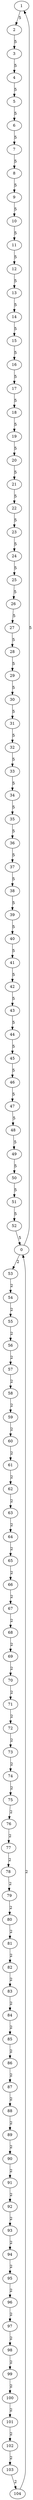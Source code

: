 digraph  {
1;
2;
3;
4;
5;
6;
7;
8;
9;
10;
11;
12;
13;
14;
15;
16;
17;
18;
19;
20;
21;
22;
23;
24;
25;
26;
27;
28;
29;
30;
31;
32;
33;
34;
35;
36;
37;
38;
39;
40;
41;
42;
43;
44;
45;
46;
47;
48;
49;
50;
51;
52;
0;
53;
54;
55;
56;
57;
58;
59;
60;
61;
62;
63;
64;
65;
66;
67;
68;
69;
70;
71;
72;
73;
74;
75;
76;
77;
78;
79;
80;
81;
82;
83;
84;
85;
86;
87;
88;
89;
90;
91;
92;
93;
94;
95;
96;
97;
98;
99;
100;
101;
102;
103;
104;
1 -> 2 [key=0, label=5];
2 -> 3 [key=0, label=5];
3 -> 4 [key=0, label=5];
4 -> 5 [key=0, label=5];
5 -> 6 [key=0, label=5];
6 -> 7 [key=0, label=5];
7 -> 8 [key=0, label=5];
8 -> 9 [key=0, label=5];
9 -> 10 [key=0, label=5];
10 -> 11 [key=0, label=5];
11 -> 12 [key=0, label=5];
12 -> 13 [key=0, label=5];
13 -> 14 [key=0, label=5];
14 -> 15 [key=0, label=5];
15 -> 16 [key=0, label=5];
16 -> 17 [key=0, label=5];
17 -> 18 [key=0, label=5];
18 -> 19 [key=0, label=5];
19 -> 20 [key=0, label=5];
20 -> 21 [key=0, label=5];
21 -> 22 [key=0, label=5];
22 -> 23 [key=0, label=5];
23 -> 24 [key=0, label=5];
24 -> 25 [key=0, label=5];
25 -> 26 [key=0, label=5];
26 -> 27 [key=0, label=5];
27 -> 28 [key=0, label=5];
28 -> 29 [key=0, label=5];
29 -> 30 [key=0, label=5];
30 -> 31 [key=0, label=5];
31 -> 32 [key=0, label=5];
32 -> 33 [key=0, label=5];
33 -> 34 [key=0, label=5];
34 -> 35 [key=0, label=5];
35 -> 36 [key=0, label=5];
36 -> 37 [key=0, label=5];
37 -> 38 [key=0, label=5];
38 -> 39 [key=0, label=5];
39 -> 40 [key=0, label=5];
40 -> 41 [key=0, label=5];
41 -> 42 [key=0, label=5];
42 -> 43 [key=0, label=5];
43 -> 44 [key=0, label=5];
44 -> 45 [key=0, label=5];
45 -> 46 [key=0, label=5];
46 -> 47 [key=0, label=5];
47 -> 48 [key=0, label=5];
48 -> 49 [key=0, label=5];
49 -> 50 [key=0, label=5];
50 -> 51 [key=0, label=5];
51 -> 52 [key=0, label=5];
52 -> 0 [key=0, label=5];
0 -> 1 [key=0, label=5];
0 -> 53 [key=0, label=2];
53 -> 54 [key=0, label=2];
54 -> 55 [key=0, label=2];
55 -> 56 [key=0, label=2];
56 -> 57 [key=0, label=2];
57 -> 58 [key=0, label=2];
58 -> 59 [key=0, label=2];
59 -> 60 [key=0, label=2];
60 -> 61 [key=0, label=2];
61 -> 62 [key=0, label=2];
62 -> 63 [key=0, label=2];
63 -> 64 [key=0, label=2];
64 -> 65 [key=0, label=2];
65 -> 66 [key=0, label=2];
66 -> 67 [key=0, label=2];
67 -> 68 [key=0, label=2];
68 -> 69 [key=0, label=2];
69 -> 70 [key=0, label=2];
70 -> 71 [key=0, label=2];
71 -> 72 [key=0, label=2];
72 -> 73 [key=0, label=2];
73 -> 74 [key=0, label=2];
74 -> 75 [key=0, label=2];
75 -> 76 [key=0, label=2];
76 -> 77 [key=0, label=2];
77 -> 78 [key=0, label=2];
78 -> 79 [key=0, label=2];
79 -> 80 [key=0, label=2];
80 -> 81 [key=0, label=2];
81 -> 82 [key=0, label=2];
82 -> 83 [key=0, label=2];
83 -> 84 [key=0, label=2];
84 -> 85 [key=0, label=2];
85 -> 86 [key=0, label=2];
86 -> 87 [key=0, label=2];
87 -> 88 [key=0, label=2];
88 -> 89 [key=0, label=2];
89 -> 90 [key=0, label=2];
90 -> 91 [key=0, label=2];
91 -> 92 [key=0, label=2];
92 -> 93 [key=0, label=2];
93 -> 94 [key=0, label=2];
94 -> 95 [key=0, label=2];
95 -> 96 [key=0, label=2];
96 -> 97 [key=0, label=2];
97 -> 98 [key=0, label=2];
98 -> 99 [key=0, label=2];
99 -> 100 [key=0, label=2];
100 -> 101 [key=0, label=2];
101 -> 102 [key=0, label=2];
102 -> 103 [key=0, label=2];
103 -> 104 [key=0, label=2];
104 -> 0 [key=0, label=2];
}
